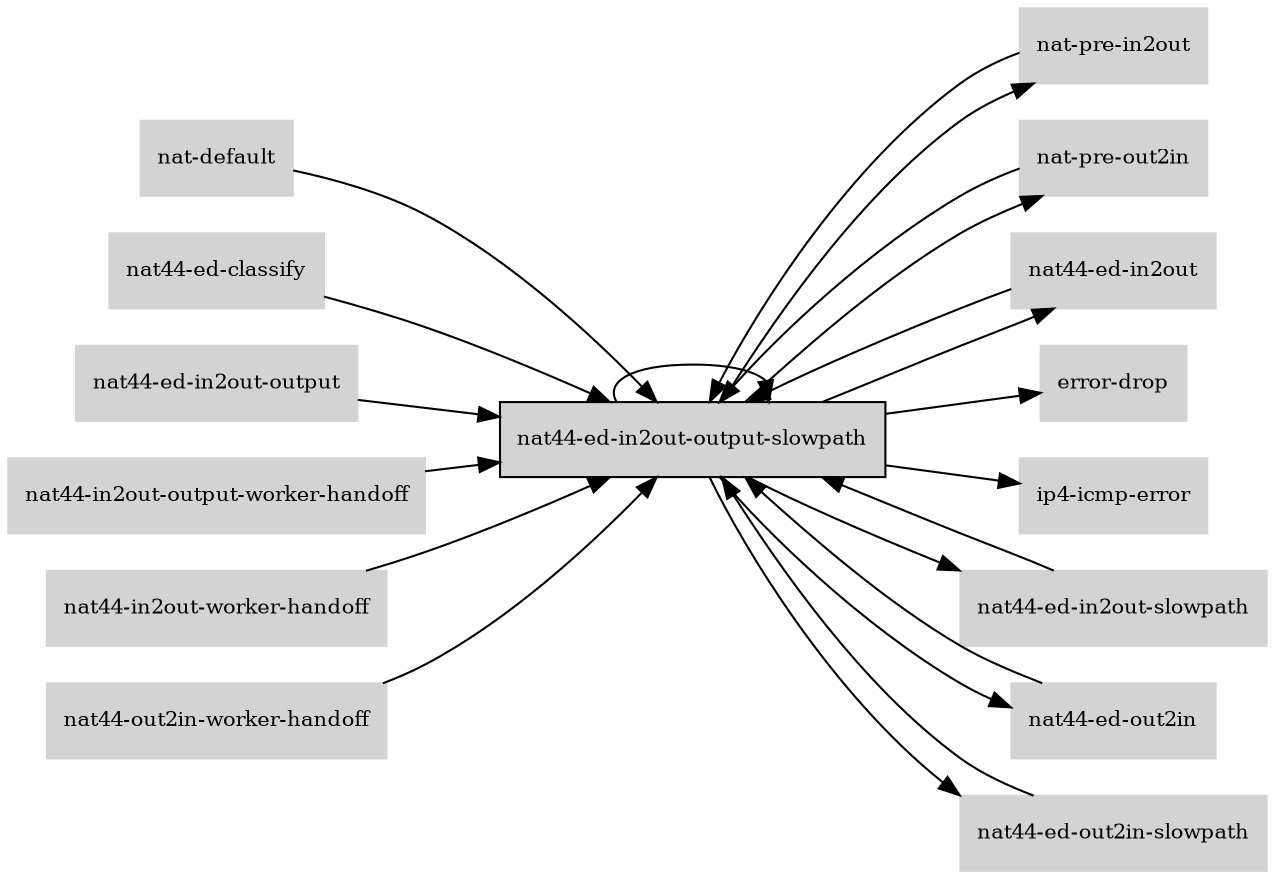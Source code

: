digraph "nat44_ed_in2out_output_slowpath_subgraph" {
  rankdir=LR;
  node [shape=box, style=filled, fontsize=10, color=lightgray, fontcolor=black, fillcolor=lightgray];
  "nat44-ed-in2out-output-slowpath" [color=black, fontcolor=black, fillcolor=lightgray];
  edge [fontsize=8];
  "nat-default" -> "nat44-ed-in2out-output-slowpath";
  "nat-pre-in2out" -> "nat44-ed-in2out-output-slowpath";
  "nat-pre-out2in" -> "nat44-ed-in2out-output-slowpath";
  "nat44-ed-classify" -> "nat44-ed-in2out-output-slowpath";
  "nat44-ed-in2out" -> "nat44-ed-in2out-output-slowpath";
  "nat44-ed-in2out-output" -> "nat44-ed-in2out-output-slowpath";
  "nat44-ed-in2out-output-slowpath" -> "error-drop";
  "nat44-ed-in2out-output-slowpath" -> "ip4-icmp-error";
  "nat44-ed-in2out-output-slowpath" -> "nat-pre-in2out";
  "nat44-ed-in2out-output-slowpath" -> "nat-pre-out2in";
  "nat44-ed-in2out-output-slowpath" -> "nat44-ed-in2out";
  "nat44-ed-in2out-output-slowpath" -> "nat44-ed-in2out-slowpath";
  "nat44-ed-in2out-output-slowpath" -> "nat44-ed-in2out-output-slowpath";
  "nat44-ed-in2out-output-slowpath" -> "nat44-ed-out2in";
  "nat44-ed-in2out-output-slowpath" -> "nat44-ed-out2in-slowpath";
  "nat44-ed-in2out-slowpath" -> "nat44-ed-in2out-output-slowpath";
  "nat44-ed-out2in" -> "nat44-ed-in2out-output-slowpath";
  "nat44-ed-out2in-slowpath" -> "nat44-ed-in2out-output-slowpath";
  "nat44-in2out-output-worker-handoff" -> "nat44-ed-in2out-output-slowpath";
  "nat44-in2out-worker-handoff" -> "nat44-ed-in2out-output-slowpath";
  "nat44-out2in-worker-handoff" -> "nat44-ed-in2out-output-slowpath";
}
